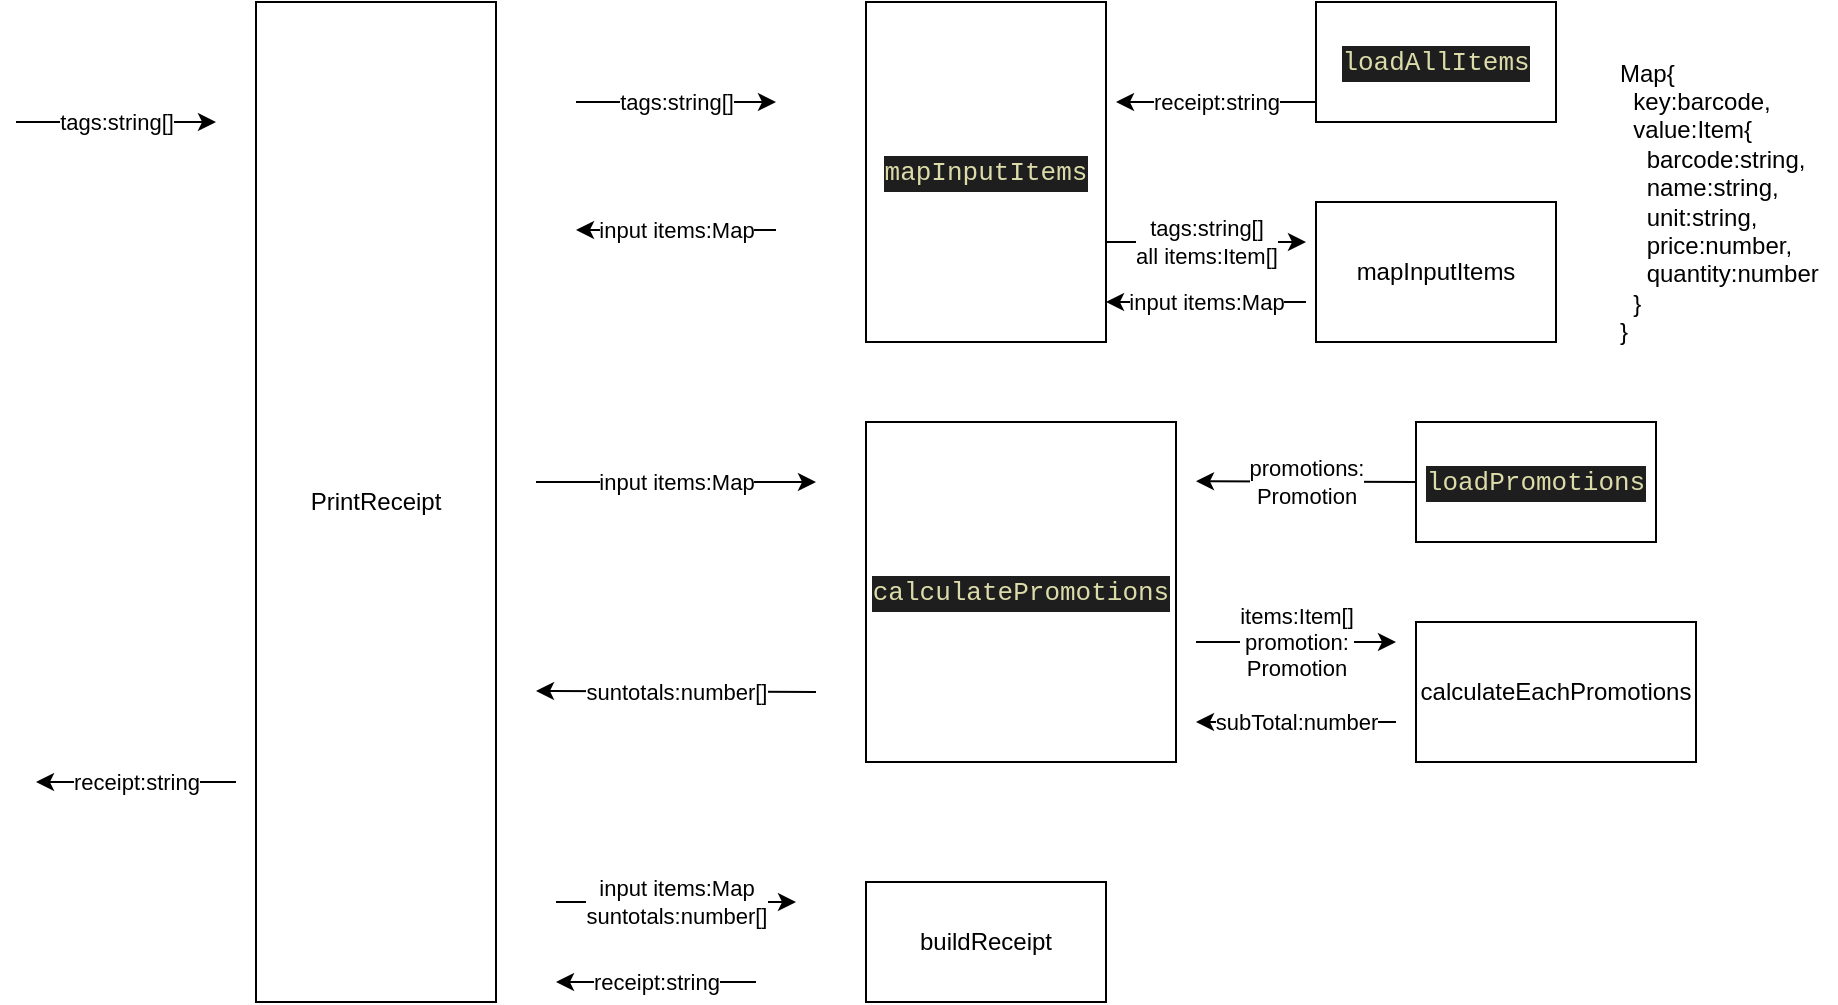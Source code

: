 <mxfile version="13.6.5">
    <diagram id="dvh3ZRscFOBX120WxIjQ" name="第 1 页">
        <mxGraphModel dx="1840" dy="585" grid="1" gridSize="10" guides="1" tooltips="1" connect="1" arrows="1" fold="1" page="1" pageScale="1" pageWidth="850" pageHeight="1100" math="0" shadow="0">
            <root>
                <mxCell id="0"/>
                <mxCell id="1" parent="0"/>
                <mxCell id="2" value="PrintReceipt" style="rounded=0;whiteSpace=wrap;html=1;" parent="1" vertex="1">
                    <mxGeometry x="120" y="80" width="120" height="500" as="geometry"/>
                </mxCell>
                <mxCell id="3" value="" style="endArrow=classic;html=1;" parent="1" edge="1">
                    <mxGeometry relative="1" as="geometry">
                        <mxPoint y="140" as="sourcePoint"/>
                        <mxPoint x="100" y="140" as="targetPoint"/>
                    </mxGeometry>
                </mxCell>
                <mxCell id="4" value="tags:string[]" style="edgeLabel;resizable=0;html=1;align=center;verticalAlign=middle;" parent="3" connectable="0" vertex="1">
                    <mxGeometry relative="1" as="geometry"/>
                </mxCell>
                <mxCell id="5" value="" style="endArrow=classic;html=1;" parent="1" edge="1">
                    <mxGeometry relative="1" as="geometry">
                        <mxPoint x="110" y="470" as="sourcePoint"/>
                        <mxPoint x="10" y="470" as="targetPoint"/>
                    </mxGeometry>
                </mxCell>
                <mxCell id="6" value="receipt:string" style="edgeLabel;resizable=0;html=1;align=center;verticalAlign=middle;" parent="5" connectable="0" vertex="1">
                    <mxGeometry relative="1" as="geometry"/>
                </mxCell>
                <mxCell id="8" value="&lt;div style=&quot;color: rgb(212 , 212 , 212) ; background-color: rgb(30 , 30 , 30) ; font-family: &amp;#34;source code pro&amp;#34; , &amp;#34;consolas&amp;#34; , &amp;#34;courier new&amp;#34; , monospace ; font-size: 13px ; line-height: 18px&quot;&gt;&lt;span style=&quot;color: #dcdcaa&quot;&gt;loadAllItems&lt;/span&gt;&lt;/div&gt;" style="rounded=0;whiteSpace=wrap;html=1;" parent="1" vertex="1">
                    <mxGeometry x="650" y="80" width="120" height="60" as="geometry"/>
                </mxCell>
                <mxCell id="9" value="mapInputItems" style="rounded=0;whiteSpace=wrap;html=1;" parent="1" vertex="1">
                    <mxGeometry x="650" y="180" width="120" height="70" as="geometry"/>
                </mxCell>
                <mxCell id="10" value="&lt;div style=&quot;color: rgb(212 , 212 , 212) ; background-color: rgb(30 , 30 , 30) ; font-family: &amp;#34;source code pro&amp;#34; , &amp;#34;consolas&amp;#34; , &amp;#34;courier new&amp;#34; , monospace ; font-size: 13px ; line-height: 18px&quot;&gt;&lt;span style=&quot;color: #dcdcaa&quot;&gt;loadPromotions&lt;/span&gt;&lt;/div&gt;" style="rounded=0;whiteSpace=wrap;html=1;" parent="1" vertex="1">
                    <mxGeometry x="700" y="290" width="120" height="60" as="geometry"/>
                </mxCell>
                <mxCell id="11" value="calculateEachPromotions" style="rounded=0;whiteSpace=wrap;html=1;" parent="1" vertex="1">
                    <mxGeometry x="700" y="390" width="140" height="70" as="geometry"/>
                </mxCell>
                <mxCell id="12" value="buildReceipt" style="rounded=0;whiteSpace=wrap;html=1;" parent="1" vertex="1">
                    <mxGeometry x="425" y="520" width="120" height="60" as="geometry"/>
                </mxCell>
                <mxCell id="13" value="&lt;div style=&quot;background-color: rgb(30 , 30 , 30) ; font-family: &amp;#34;source code pro&amp;#34; , &amp;#34;consolas&amp;#34; , &amp;#34;courier new&amp;#34; , monospace ; font-size: 13px ; line-height: 18px&quot;&gt;&lt;font color=&quot;#dcdcaa&quot;&gt;mapInputItems&lt;/font&gt;&lt;/div&gt;" style="rounded=0;whiteSpace=wrap;html=1;" parent="1" vertex="1">
                    <mxGeometry x="425" y="80" width="120" height="170" as="geometry"/>
                </mxCell>
                <mxCell id="14" value="&lt;div style=&quot;color: rgb(212 , 212 , 212) ; background-color: rgb(30 , 30 , 30) ; font-family: &amp;#34;source code pro&amp;#34; , &amp;#34;consolas&amp;#34; , &amp;#34;courier new&amp;#34; , monospace ; font-size: 13px ; line-height: 18px&quot;&gt;&lt;span style=&quot;color: #dcdcaa&quot;&gt;calculatePromotions&lt;/span&gt;&lt;/div&gt;" style="rounded=0;whiteSpace=wrap;html=1;" parent="1" vertex="1">
                    <mxGeometry x="425" y="290" width="155" height="170" as="geometry"/>
                </mxCell>
                <mxCell id="16" value="" style="endArrow=classic;html=1;" parent="1" edge="1">
                    <mxGeometry relative="1" as="geometry">
                        <mxPoint x="280" y="130" as="sourcePoint"/>
                        <mxPoint x="380.0" y="130" as="targetPoint"/>
                    </mxGeometry>
                </mxCell>
                <mxCell id="17" value="tags:string[]" style="edgeLabel;resizable=0;html=1;align=center;verticalAlign=middle;" parent="16" connectable="0" vertex="1">
                    <mxGeometry relative="1" as="geometry"/>
                </mxCell>
                <mxCell id="18" value="" style="endArrow=classic;html=1;" parent="1" edge="1">
                    <mxGeometry relative="1" as="geometry">
                        <mxPoint x="380.0" y="194" as="sourcePoint"/>
                        <mxPoint x="280" y="194" as="targetPoint"/>
                    </mxGeometry>
                </mxCell>
                <mxCell id="19" value="input items:Map" style="edgeLabel;resizable=0;html=1;align=center;verticalAlign=middle;" parent="18" connectable="0" vertex="1">
                    <mxGeometry relative="1" as="geometry"/>
                </mxCell>
                <mxCell id="20" value="" style="endArrow=classic;html=1;" parent="1" edge="1">
                    <mxGeometry relative="1" as="geometry">
                        <mxPoint x="650.0" y="130" as="sourcePoint"/>
                        <mxPoint x="550.0" y="130" as="targetPoint"/>
                    </mxGeometry>
                </mxCell>
                <mxCell id="21" value="receipt:string" style="edgeLabel;resizable=0;html=1;align=center;verticalAlign=middle;" parent="20" connectable="0" vertex="1">
                    <mxGeometry relative="1" as="geometry"/>
                </mxCell>
                <mxCell id="24" value="" style="endArrow=classic;html=1;" parent="1" edge="1">
                    <mxGeometry relative="1" as="geometry">
                        <mxPoint x="645.0" y="230" as="sourcePoint"/>
                        <mxPoint x="545.0" y="230" as="targetPoint"/>
                    </mxGeometry>
                </mxCell>
                <mxCell id="25" value="input items:Map" style="edgeLabel;resizable=0;html=1;align=center;verticalAlign=middle;" parent="24" connectable="0" vertex="1">
                    <mxGeometry relative="1" as="geometry"/>
                </mxCell>
                <mxCell id="26" value="" style="endArrow=classic;html=1;" parent="1" edge="1">
                    <mxGeometry relative="1" as="geometry">
                        <mxPoint x="545.0" y="200" as="sourcePoint"/>
                        <mxPoint x="645.0" y="200" as="targetPoint"/>
                    </mxGeometry>
                </mxCell>
                <mxCell id="27" value="tags:string[]&lt;br&gt;all items:Item[]" style="edgeLabel;resizable=0;html=1;align=center;verticalAlign=middle;" parent="26" connectable="0" vertex="1">
                    <mxGeometry relative="1" as="geometry"/>
                </mxCell>
                <mxCell id="29" value="" style="endArrow=classic;html=1;exitX=0;exitY=0.5;exitDx=0;exitDy=0;" parent="1" source="10" edge="1">
                    <mxGeometry relative="1" as="geometry">
                        <mxPoint x="690" y="319.58" as="sourcePoint"/>
                        <mxPoint x="590.0" y="319.58" as="targetPoint"/>
                    </mxGeometry>
                </mxCell>
                <mxCell id="30" value="promotions:&lt;br&gt;Promotion" style="edgeLabel;resizable=0;html=1;align=center;verticalAlign=middle;" parent="29" connectable="0" vertex="1">
                    <mxGeometry relative="1" as="geometry"/>
                </mxCell>
                <mxCell id="32" value="" style="endArrow=classic;html=1;" parent="1" edge="1">
                    <mxGeometry relative="1" as="geometry">
                        <mxPoint x="590.0" y="400" as="sourcePoint"/>
                        <mxPoint x="690.0" y="400" as="targetPoint"/>
                    </mxGeometry>
                </mxCell>
                <mxCell id="33" value="items:Item[]&lt;br&gt;promotion:&lt;br&gt;Promotion" style="edgeLabel;resizable=0;html=1;align=center;verticalAlign=middle;" parent="32" connectable="0" vertex="1">
                    <mxGeometry relative="1" as="geometry"/>
                </mxCell>
                <mxCell id="34" value="" style="endArrow=classic;html=1;" parent="1" edge="1">
                    <mxGeometry relative="1" as="geometry">
                        <mxPoint x="690.0" y="440" as="sourcePoint"/>
                        <mxPoint x="590.0" y="440" as="targetPoint"/>
                    </mxGeometry>
                </mxCell>
                <mxCell id="35" value="subTotal:number" style="edgeLabel;resizable=0;html=1;align=center;verticalAlign=middle;" parent="34" connectable="0" vertex="1">
                    <mxGeometry relative="1" as="geometry"/>
                </mxCell>
                <mxCell id="37" value="" style="endArrow=classic;html=1;" parent="1" edge="1">
                    <mxGeometry relative="1" as="geometry">
                        <mxPoint x="260" y="320" as="sourcePoint"/>
                        <mxPoint x="400" y="320" as="targetPoint"/>
                    </mxGeometry>
                </mxCell>
                <mxCell id="38" value="input items:Map" style="edgeLabel;resizable=0;html=1;align=center;verticalAlign=middle;" parent="37" connectable="0" vertex="1">
                    <mxGeometry relative="1" as="geometry"/>
                </mxCell>
                <mxCell id="40" value="" style="endArrow=classic;html=1;" parent="1" edge="1">
                    <mxGeometry relative="1" as="geometry">
                        <mxPoint x="400" y="425" as="sourcePoint"/>
                        <mxPoint x="260" y="424.5" as="targetPoint"/>
                    </mxGeometry>
                </mxCell>
                <mxCell id="41" value="suntotals:number[]" style="edgeLabel;resizable=0;html=1;align=center;verticalAlign=middle;" parent="40" connectable="0" vertex="1">
                    <mxGeometry relative="1" as="geometry"/>
                </mxCell>
                <mxCell id="43" value="" style="endArrow=classic;html=1;" parent="1" edge="1">
                    <mxGeometry relative="1" as="geometry">
                        <mxPoint x="270" y="530" as="sourcePoint"/>
                        <mxPoint x="390" y="530" as="targetPoint"/>
                    </mxGeometry>
                </mxCell>
                <mxCell id="44" value="input items:Map&lt;br&gt;suntotals:number[]" style="edgeLabel;resizable=0;html=1;align=center;verticalAlign=middle;" parent="43" connectable="0" vertex="1">
                    <mxGeometry relative="1" as="geometry"/>
                </mxCell>
                <mxCell id="46" value="" style="endArrow=classic;html=1;" parent="1" edge="1">
                    <mxGeometry relative="1" as="geometry">
                        <mxPoint x="370" y="570" as="sourcePoint"/>
                        <mxPoint x="270" y="570" as="targetPoint"/>
                    </mxGeometry>
                </mxCell>
                <mxCell id="47" value="receipt:string" style="edgeLabel;resizable=0;html=1;align=center;verticalAlign=middle;" parent="46" connectable="0" vertex="1">
                    <mxGeometry relative="1" as="geometry"/>
                </mxCell>
                <mxCell id="48" value="Map{&lt;br&gt;&amp;nbsp; key:barcode,&lt;br&gt;&amp;nbsp; value:Item{&lt;br&gt;&amp;nbsp; &amp;nbsp; barcode:string,&lt;br&gt;&amp;nbsp; &amp;nbsp; name:string,&lt;br&gt;&amp;nbsp; &amp;nbsp; unit:string,&lt;br&gt;&amp;nbsp; &amp;nbsp; price:number,&lt;br&gt;&amp;nbsp; &amp;nbsp; quantity:number&lt;br&gt;&amp;nbsp; }&lt;br&gt;}" style="text;html=1;align=left;verticalAlign=middle;resizable=0;points=[];autosize=1;" vertex="1" parent="1">
                    <mxGeometry x="800" y="110" width="110" height="140" as="geometry"/>
                </mxCell>
            </root>
        </mxGraphModel>
    </diagram>
</mxfile>